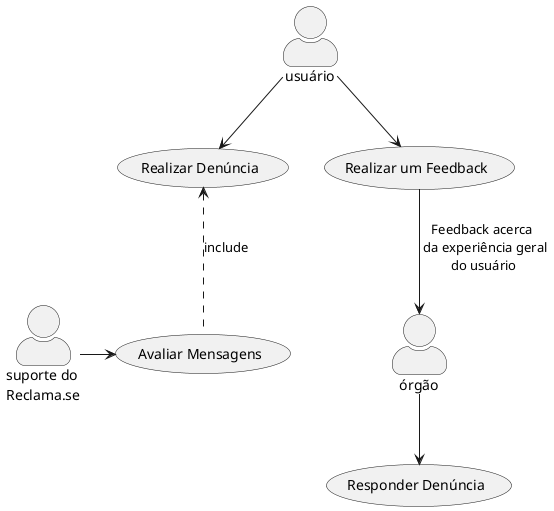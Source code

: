 @startuml
skinparam actorStyle awesome
:usuário: --> (registrar_problema)
:usuário: --> (realizar_feedback)
:funcionário_agente: --> (responder_problema)
:moderador: -> (avaliar_mensagens) <<include>>

"Realizar Denúncia" as (registrar_problema)
"Realizar um Feedback" as (realizar_feedback)
"Responder Denúncia" as (responder_problema)
"Avaliar Mensagens" as (avaliar_mensagens)

"órgão" as :funcionário_agente:
"suporte do\nReclama.se" as :moderador:

(realizar_feedback) --> :funcionário_agente: : Feedback acerca \n da experiência geral\ndo usuário 

(registrar_problema) <.. (avaliar_mensagens) :include
@enduml
